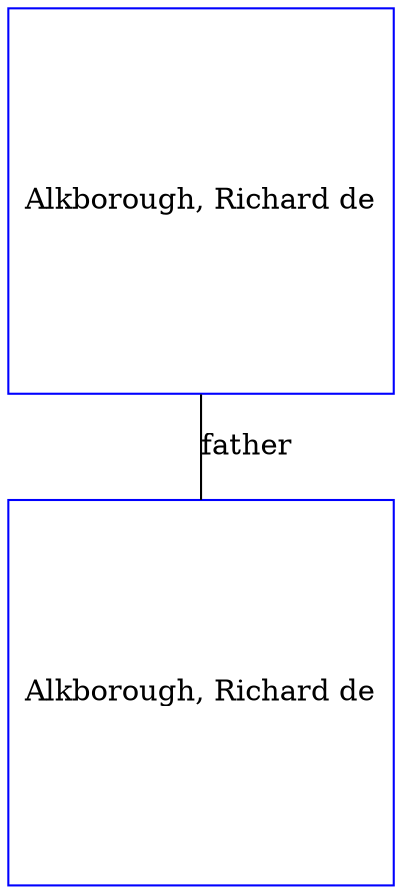 digraph D {
    edge [dir=none];    node [shape=box];    "006492"   [label="Alkborough, Richard de", shape=box, regular=1, color="blue"] ;
"006491"   [label="Alkborough, Richard de", shape=box, regular=1, color="blue"] ;
006492->006491 [label="father",arrowsize=0.0]; 
}